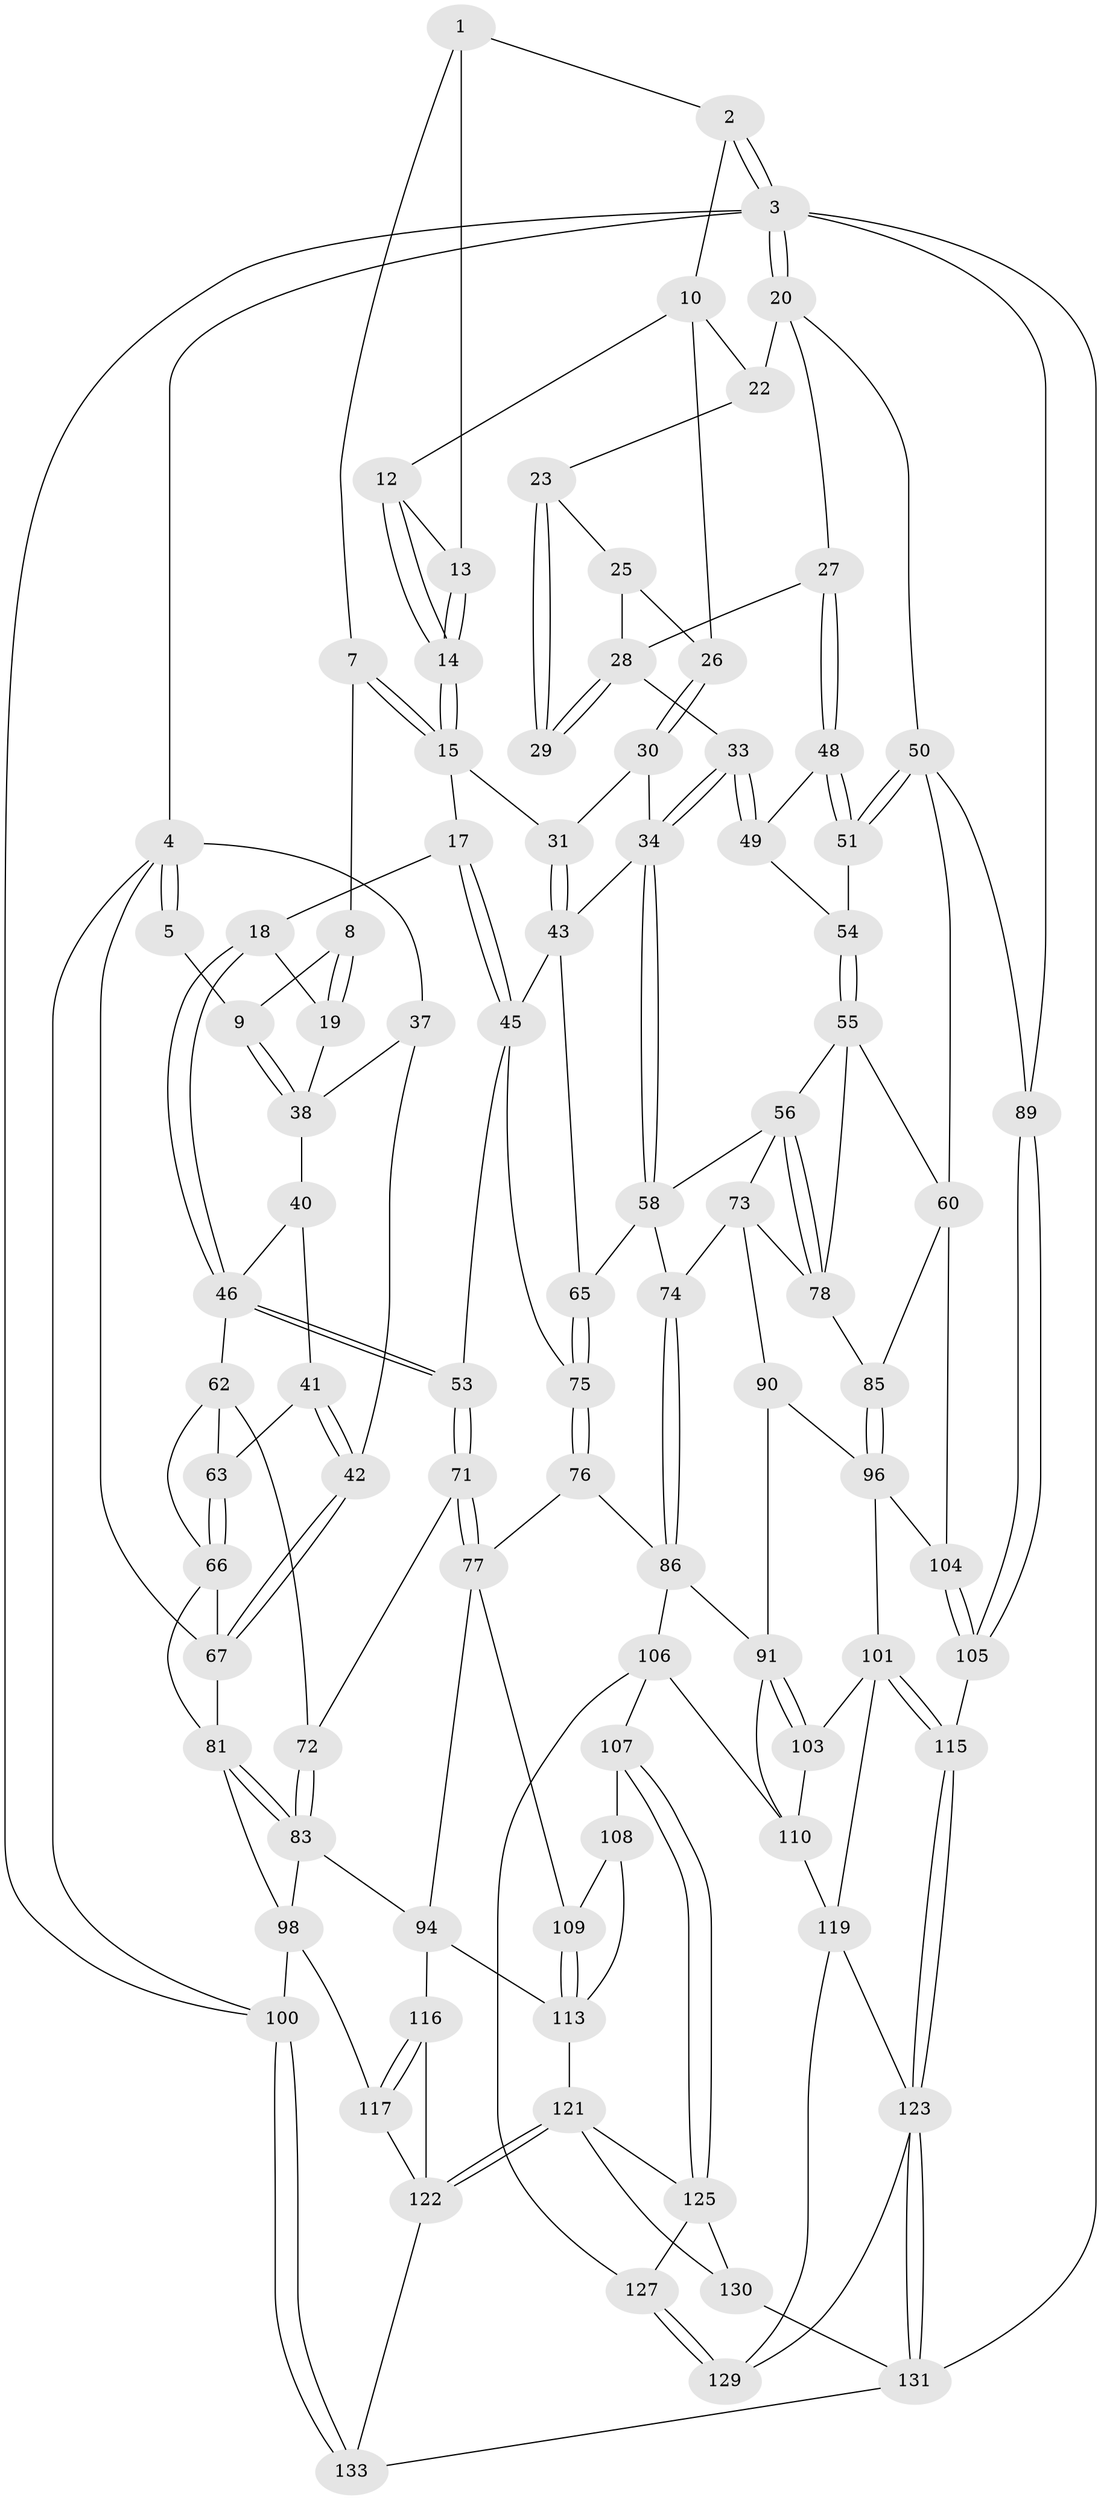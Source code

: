 // original degree distribution, {3: 0.014925373134328358, 4: 0.23880597014925373, 6: 0.22388059701492538, 5: 0.5223880597014925}
// Generated by graph-tools (version 1.1) at 2025/11/02/27/25 16:11:56]
// undirected, 93 vertices, 207 edges
graph export_dot {
graph [start="1"]
  node [color=gray90,style=filled];
  1 [pos="+0.4253407244825178+0",super="+6"];
  2 [pos="+0.7787827833261+0"];
  3 [pos="+1+0",super="+88"];
  4 [pos="+0+0",super="+36"];
  5 [pos="+0.2534945610835546+0"];
  7 [pos="+0.43209952798513884+0.06887497722585906"];
  8 [pos="+0.395511094127049+0.11838027409510861"];
  9 [pos="+0.21046824204655917+0.13722354006975632"];
  10 [pos="+0.7294515423238132+0.05806244429568301",super="+11"];
  12 [pos="+0.6610131885939695+0.10729716291911126"];
  13 [pos="+0.49616443565983803+0.035532583848605435"];
  14 [pos="+0.5853703628189063+0.1681574965843673"];
  15 [pos="+0.5552955748352222+0.20275940928179975",super="+16"];
  17 [pos="+0.45186999291628815+0.28041855304691526"];
  18 [pos="+0.4115498644888285+0.2600646140073972"];
  19 [pos="+0.41152311999857216+0.2600421504732251"];
  20 [pos="+1+0",super="+21"];
  22 [pos="+0.8581976275889673+0.15195616462065528"];
  23 [pos="+0.8503657049487013+0.17377039565982455",super="+24"];
  25 [pos="+0.803288782130994+0.23065724448942718"];
  26 [pos="+0.7260203397412347+0.1798094033614006"];
  27 [pos="+0.9161434930747643+0.2900764510585143"];
  28 [pos="+0.8914548968472183+0.28639962581483375",super="+32"];
  29 [pos="+0.8643785452396523+0.2597218292403669"];
  30 [pos="+0.6887177824894862+0.30554195050595656"];
  31 [pos="+0.5614613096150095+0.24303944117444956"];
  33 [pos="+0.7317820479321322+0.36642982459360796"];
  34 [pos="+0.7204826954293944+0.3722565989204438",super="+35"];
  37 [pos="+0.09437431778921243+0.13523961635721152"];
  38 [pos="+0.20382016382426166+0.14806960339336026",super="+39"];
  40 [pos="+0.2008436330317908+0.30100285748514866"];
  41 [pos="+0.0428037856414381+0.35427954755447016"];
  42 [pos="+0+0.3519287175186671"];
  43 [pos="+0.580101958598096+0.3920392624727758",super="+44"];
  45 [pos="+0.47168133330936446+0.45208095936534576",super="+52"];
  46 [pos="+0.28149543475800654+0.43325737564421934",super="+47"];
  48 [pos="+0.9254258911684998+0.2986211968887552"];
  49 [pos="+0.8470632354338905+0.3767624056347877"];
  50 [pos="+1+0.3759227874915891",super="+59"];
  51 [pos="+0.9902442416082691+0.3404987887496083"];
  53 [pos="+0.3314290997623741+0.47274252133827666"];
  54 [pos="+0.8968873738708638+0.41872167100730406"];
  55 [pos="+0.8713144037759262+0.4689465624177145",super="+61"];
  56 [pos="+0.778317971168443+0.4912265072533877",super="+57"];
  58 [pos="+0.7348754691558118+0.45118141584245247",super="+64"];
  60 [pos="+1+0.6038040761404287",super="+84"];
  62 [pos="+0.2101743585382942+0.46871320492039364",super="+68"];
  63 [pos="+0.12131374974394238+0.45509916989136484"];
  65 [pos="+0.5308353554963148+0.5335901146239218"];
  66 [pos="+0.10259507108670188+0.5469621850497136",super="+69"];
  67 [pos="+0+0.37061907860094156",super="+70"];
  71 [pos="+0.26429507583160455+0.6155925307460759"];
  72 [pos="+0.24343627886872096+0.6147177602839926"];
  73 [pos="+0.6553739139740695+0.6144478074098644",super="+80"];
  74 [pos="+0.5677570721618571+0.584136337246228"];
  75 [pos="+0.39650690909022673+0.6660444224525653"];
  76 [pos="+0.384219162498533+0.6985637041006156"];
  77 [pos="+0.33640204908009+0.7088022966626544",super="+93"];
  78 [pos="+0.7926792204992983+0.5719754629089349",super="+79"];
  81 [pos="+0.10294006848706916+0.6092091686674884",super="+82"];
  83 [pos="+0.11799427643829075+0.6518895981280499",super="+95"];
  85 [pos="+0.801642455202327+0.6184302737297814"];
  86 [pos="+0.5407364262103717+0.7266422557373201",super="+87"];
  89 [pos="+1+0.9892661287848761"];
  90 [pos="+0.7187708992042654+0.6754507172804157"];
  91 [pos="+0.7044069868156771+0.6955970297394434",super="+92"];
  94 [pos="+0.14274860614787663+0.742921109938023",super="+114"];
  96 [pos="+0.8774263775779614+0.7513643031418428",super="+97"];
  98 [pos="+0+0.9428803500299432",super="+99"];
  100 [pos="+0+1"];
  101 [pos="+0.8302367165559288+0.822469571808271",super="+102"];
  103 [pos="+0.7124969584153439+0.795177091346641"];
  104 [pos="+0.9334099408104286+0.7324470840522463"];
  105 [pos="+0.9778558768669803+0.8769124409884552"];
  106 [pos="+0.4858525258946289+0.7655480879723141",super="+112"];
  107 [pos="+0.4014388748986312+0.8641333049389732"];
  108 [pos="+0.33287281901556076+0.7969324785356028"];
  109 [pos="+0.32171604343123905+0.7478196921153907"];
  110 [pos="+0.6221507787446702+0.8073646894299549",super="+111"];
  113 [pos="+0.24133044817700083+0.8185998293814989",super="+118"];
  115 [pos="+0.8574578227356205+0.8937861312107832"];
  116 [pos="+0.18194307013241764+0.9010459900575768"];
  117 [pos="+0+0.9408708761682684"];
  119 [pos="+0.7267958795193301+0.8419374568556952",super="+120"];
  121 [pos="+0.2995619264028772+0.9279329166959086",super="+126"];
  122 [pos="+0.27207240669572796+0.9673340648467822",super="+134"];
  123 [pos="+0.7825555789707516+1",super="+124"];
  125 [pos="+0.40118590910483043+0.8748555974781403",super="+128"];
  127 [pos="+0.5276941725024678+0.9163782126441004"];
  129 [pos="+0.7301003516702792+1"];
  130 [pos="+0.46859864366508464+1"];
  131 [pos="+0.7988022365576646+1",super="+132"];
  133 [pos="+0.3124467838146956+1"];
  1 -- 2;
  1 -- 13;
  1 -- 7;
  2 -- 3;
  2 -- 3;
  2 -- 10;
  3 -- 4;
  3 -- 20;
  3 -- 20;
  3 -- 100;
  3 -- 89;
  3 -- 131;
  4 -- 5;
  4 -- 5;
  4 -- 100;
  4 -- 67;
  4 -- 37;
  5 -- 9;
  7 -- 8;
  7 -- 15;
  7 -- 15;
  8 -- 9;
  8 -- 19;
  8 -- 19;
  9 -- 38;
  9 -- 38;
  10 -- 22;
  10 -- 26;
  10 -- 12;
  12 -- 13;
  12 -- 14;
  12 -- 14;
  13 -- 14;
  13 -- 14;
  14 -- 15;
  14 -- 15;
  15 -- 17;
  15 -- 31;
  17 -- 18;
  17 -- 45;
  17 -- 45;
  18 -- 19;
  18 -- 46;
  18 -- 46;
  19 -- 38;
  20 -- 50;
  20 -- 27;
  20 -- 22;
  22 -- 23;
  23 -- 29 [weight=2];
  23 -- 29;
  23 -- 25;
  25 -- 26;
  25 -- 28;
  26 -- 30;
  26 -- 30;
  27 -- 28;
  27 -- 48;
  27 -- 48;
  28 -- 29;
  28 -- 29;
  28 -- 33;
  30 -- 31;
  30 -- 34;
  31 -- 43;
  31 -- 43;
  33 -- 34;
  33 -- 34;
  33 -- 49;
  33 -- 49;
  34 -- 58;
  34 -- 58;
  34 -- 43;
  37 -- 38;
  37 -- 42;
  38 -- 40;
  40 -- 41;
  40 -- 46;
  41 -- 42;
  41 -- 42;
  41 -- 63;
  42 -- 67;
  42 -- 67;
  43 -- 65;
  43 -- 45;
  45 -- 53;
  45 -- 75;
  46 -- 53;
  46 -- 53;
  46 -- 62;
  48 -- 49;
  48 -- 51;
  48 -- 51;
  49 -- 54;
  50 -- 51;
  50 -- 51;
  50 -- 89;
  50 -- 60;
  51 -- 54;
  53 -- 71;
  53 -- 71;
  54 -- 55;
  54 -- 55;
  55 -- 56;
  55 -- 60;
  55 -- 78;
  56 -- 78;
  56 -- 78;
  56 -- 73;
  56 -- 58;
  58 -- 65;
  58 -- 74;
  60 -- 104;
  60 -- 85;
  62 -- 63;
  62 -- 72;
  62 -- 66;
  63 -- 66;
  63 -- 66;
  65 -- 75;
  65 -- 75;
  66 -- 67;
  66 -- 81;
  67 -- 81;
  71 -- 72;
  71 -- 77;
  71 -- 77;
  72 -- 83;
  72 -- 83;
  73 -- 74;
  73 -- 90;
  73 -- 78;
  74 -- 86;
  74 -- 86;
  75 -- 76;
  75 -- 76;
  76 -- 77;
  76 -- 86;
  77 -- 109;
  77 -- 94;
  78 -- 85;
  81 -- 83;
  81 -- 83;
  81 -- 98;
  83 -- 98;
  83 -- 94;
  85 -- 96;
  85 -- 96;
  86 -- 106;
  86 -- 91;
  89 -- 105;
  89 -- 105;
  90 -- 91;
  90 -- 96;
  91 -- 103;
  91 -- 103;
  91 -- 110;
  94 -- 113;
  94 -- 116;
  96 -- 104;
  96 -- 101;
  98 -- 100;
  98 -- 117;
  100 -- 133;
  100 -- 133;
  101 -- 115;
  101 -- 115;
  101 -- 103;
  101 -- 119;
  103 -- 110;
  104 -- 105;
  104 -- 105;
  105 -- 115;
  106 -- 107;
  106 -- 127;
  106 -- 110;
  107 -- 108;
  107 -- 125;
  107 -- 125;
  108 -- 109;
  108 -- 113;
  109 -- 113;
  109 -- 113;
  110 -- 119;
  113 -- 121;
  115 -- 123;
  115 -- 123;
  116 -- 117;
  116 -- 117;
  116 -- 122;
  117 -- 122;
  119 -- 129;
  119 -- 123;
  121 -- 122;
  121 -- 122;
  121 -- 130;
  121 -- 125;
  122 -- 133;
  123 -- 131;
  123 -- 131;
  123 -- 129;
  125 -- 130;
  125 -- 127;
  127 -- 129;
  127 -- 129;
  130 -- 131;
  131 -- 133;
}
